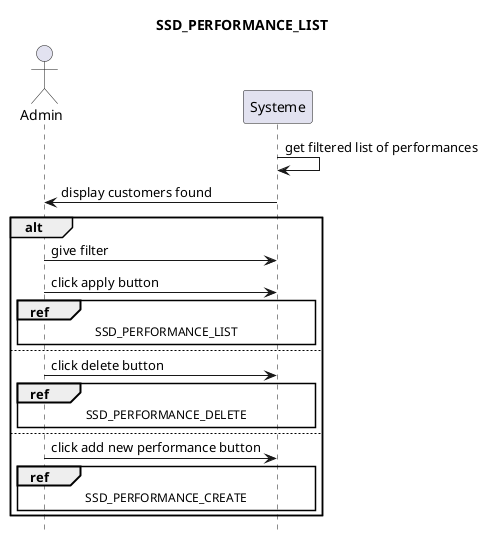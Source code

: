 @startuml SSD_PERFORMANCE_LIST
    title SSD_PERFORMANCE_LIST
    hide footbox
    Actor "Admin" as A
    Participant "Systeme" as S
    S -> S : get filtered list of performances
    S -> A : display customers found
    alt
    A -> S : give filter
    A -> S : click apply button
    ref over A,S : SSD_PERFORMANCE_LIST
    else
    A -> S : click delete button
    ref over A,S : SSD_PERFORMANCE_DELETE
    else
    A->S : click add new performance button
    ref over A,S : SSD_PERFORMANCE_CREATE
    end
@enduml